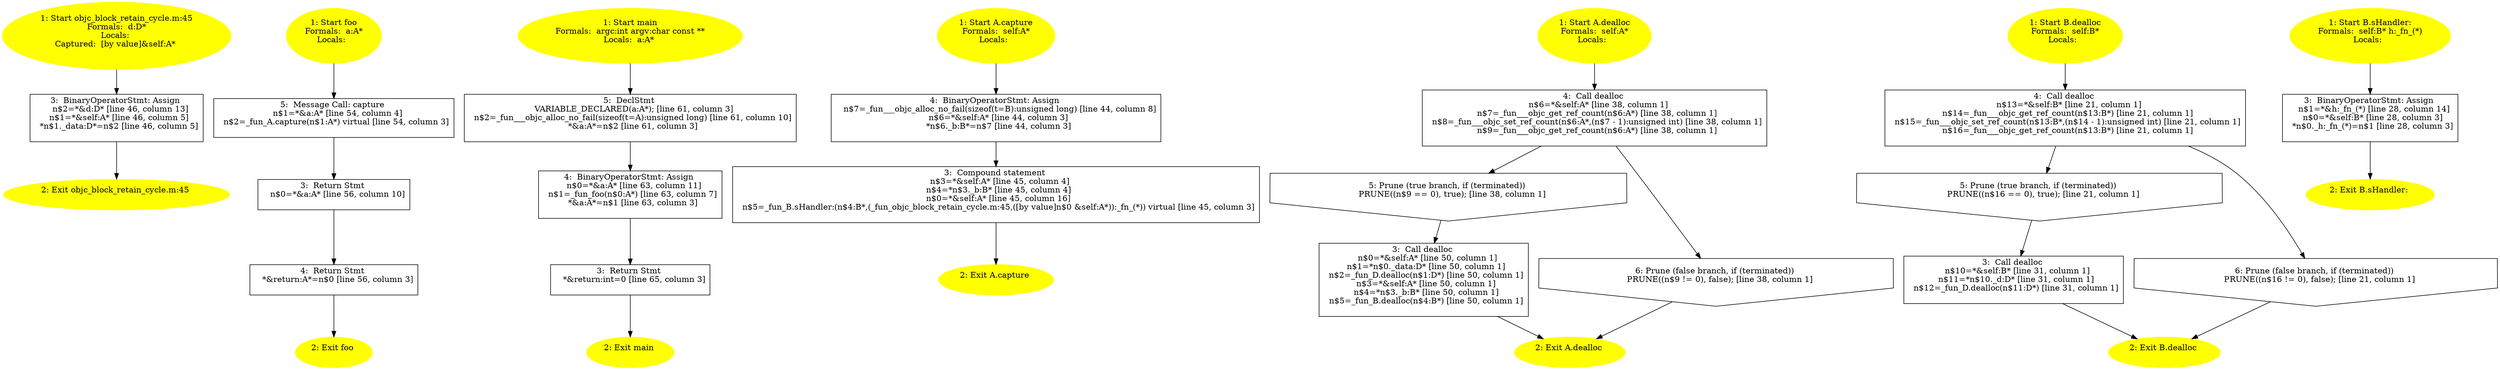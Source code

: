 /* @generated */
digraph cfg {
"objc_block_retain_cycle.m:45_226e.1528e2cfff3121fd_1" [label="1: Start objc_block_retain_cycle.m:45\nFormals:  d:D*\nLocals: \nCaptured:  [by value]&self:A* \n  " color=yellow style=filled]
	

	 "objc_block_retain_cycle.m:45_226e.1528e2cfff3121fd_1" -> "objc_block_retain_cycle.m:45_226e.1528e2cfff3121fd_3" ;
"objc_block_retain_cycle.m:45_226e.1528e2cfff3121fd_2" [label="2: Exit objc_block_retain_cycle.m:45 \n  " color=yellow style=filled]
	

"objc_block_retain_cycle.m:45_226e.1528e2cfff3121fd_3" [label="3:  BinaryOperatorStmt: Assign \n   n$2=*&d:D* [line 46, column 13]\n  n$1=*&self:A* [line 46, column 5]\n  *n$1._data:D*=n$2 [line 46, column 5]\n " shape="box"]
	

	 "objc_block_retain_cycle.m:45_226e.1528e2cfff3121fd_3" -> "objc_block_retain_cycle.m:45_226e.1528e2cfff3121fd_2" ;
"foo.acbd18db4cc2f85c_1" [label="1: Start foo\nFormals:  a:A*\nLocals:  \n  " color=yellow style=filled]
	

	 "foo.acbd18db4cc2f85c_1" -> "foo.acbd18db4cc2f85c_5" ;
"foo.acbd18db4cc2f85c_2" [label="2: Exit foo \n  " color=yellow style=filled]
	

"foo.acbd18db4cc2f85c_3" [label="3:  Return Stmt \n   n$0=*&a:A* [line 56, column 10]\n " shape="box"]
	

	 "foo.acbd18db4cc2f85c_3" -> "foo.acbd18db4cc2f85c_4" ;
"foo.acbd18db4cc2f85c_4" [label="4:  Return Stmt \n   *&return:A*=n$0 [line 56, column 3]\n " shape="box"]
	

	 "foo.acbd18db4cc2f85c_4" -> "foo.acbd18db4cc2f85c_2" ;
"foo.acbd18db4cc2f85c_5" [label="5:  Message Call: capture \n   n$1=*&a:A* [line 54, column 4]\n  n$2=_fun_A.capture(n$1:A*) virtual [line 54, column 3]\n " shape="box"]
	

	 "foo.acbd18db4cc2f85c_5" -> "foo.acbd18db4cc2f85c_3" ;
"main.fad58de7366495db_1" [label="1: Start main\nFormals:  argc:int argv:char const **\nLocals:  a:A* \n  " color=yellow style=filled]
	

	 "main.fad58de7366495db_1" -> "main.fad58de7366495db_5" ;
"main.fad58de7366495db_2" [label="2: Exit main \n  " color=yellow style=filled]
	

"main.fad58de7366495db_3" [label="3:  Return Stmt \n   *&return:int=0 [line 65, column 3]\n " shape="box"]
	

	 "main.fad58de7366495db_3" -> "main.fad58de7366495db_2" ;
"main.fad58de7366495db_4" [label="4:  BinaryOperatorStmt: Assign \n   n$0=*&a:A* [line 63, column 11]\n  n$1=_fun_foo(n$0:A*) [line 63, column 7]\n  *&a:A*=n$1 [line 63, column 3]\n " shape="box"]
	

	 "main.fad58de7366495db_4" -> "main.fad58de7366495db_3" ;
"main.fad58de7366495db_5" [label="5:  DeclStmt \n   VARIABLE_DECLARED(a:A*); [line 61, column 3]\n  n$2=_fun___objc_alloc_no_fail(sizeof(t=A):unsigned long) [line 61, column 10]\n  *&a:A*=n$2 [line 61, column 3]\n " shape="box"]
	

	 "main.fad58de7366495db_5" -> "main.fad58de7366495db_4" ;
"capture#A#[instance].ca0ec9307f9d5110_1" [label="1: Start A.capture\nFormals:  self:A*\nLocals:  \n  " color=yellow style=filled]
	

	 "capture#A#[instance].ca0ec9307f9d5110_1" -> "capture#A#[instance].ca0ec9307f9d5110_4" ;
"capture#A#[instance].ca0ec9307f9d5110_2" [label="2: Exit A.capture \n  " color=yellow style=filled]
	

"capture#A#[instance].ca0ec9307f9d5110_3" [label="3:  Compound statement \n   n$3=*&self:A* [line 45, column 4]\n  n$4=*n$3._b:B* [line 45, column 4]\n  n$0=*&self:A* [line 45, column 16]\n  n$5=_fun_B.sHandler:(n$4:B*,(_fun_objc_block_retain_cycle.m:45,([by value]n$0 &self:A*)):_fn_(*)) virtual [line 45, column 3]\n " shape="box"]
	

	 "capture#A#[instance].ca0ec9307f9d5110_3" -> "capture#A#[instance].ca0ec9307f9d5110_2" ;
"capture#A#[instance].ca0ec9307f9d5110_4" [label="4:  BinaryOperatorStmt: Assign \n   n$7=_fun___objc_alloc_no_fail(sizeof(t=B):unsigned long) [line 44, column 8]\n  n$6=*&self:A* [line 44, column 3]\n  *n$6._b:B*=n$7 [line 44, column 3]\n " shape="box"]
	

	 "capture#A#[instance].ca0ec9307f9d5110_4" -> "capture#A#[instance].ca0ec9307f9d5110_3" ;
"dealloc#A#[instance].cb1004dc8428c0dc_1" [label="1: Start A.dealloc\nFormals:  self:A*\nLocals:  \n  " color=yellow style=filled]
	

	 "dealloc#A#[instance].cb1004dc8428c0dc_1" -> "dealloc#A#[instance].cb1004dc8428c0dc_4" ;
"dealloc#A#[instance].cb1004dc8428c0dc_2" [label="2: Exit A.dealloc \n  " color=yellow style=filled]
	

"dealloc#A#[instance].cb1004dc8428c0dc_3" [label="3:  Call dealloc \n   n$0=*&self:A* [line 50, column 1]\n  n$1=*n$0._data:D* [line 50, column 1]\n  n$2=_fun_D.dealloc(n$1:D*) [line 50, column 1]\n  n$3=*&self:A* [line 50, column 1]\n  n$4=*n$3._b:B* [line 50, column 1]\n  n$5=_fun_B.dealloc(n$4:B*) [line 50, column 1]\n " shape="box"]
	

	 "dealloc#A#[instance].cb1004dc8428c0dc_3" -> "dealloc#A#[instance].cb1004dc8428c0dc_2" ;
"dealloc#A#[instance].cb1004dc8428c0dc_4" [label="4:  Call dealloc \n   n$6=*&self:A* [line 38, column 1]\n  n$7=_fun___objc_get_ref_count(n$6:A*) [line 38, column 1]\n  n$8=_fun___objc_set_ref_count(n$6:A*,(n$7 - 1):unsigned int) [line 38, column 1]\n  n$9=_fun___objc_get_ref_count(n$6:A*) [line 38, column 1]\n " shape="box"]
	

	 "dealloc#A#[instance].cb1004dc8428c0dc_4" -> "dealloc#A#[instance].cb1004dc8428c0dc_5" ;
	 "dealloc#A#[instance].cb1004dc8428c0dc_4" -> "dealloc#A#[instance].cb1004dc8428c0dc_6" ;
"dealloc#A#[instance].cb1004dc8428c0dc_5" [label="5: Prune (true branch, if (terminated)) \n   PRUNE((n$9 == 0), true); [line 38, column 1]\n " shape="invhouse"]
	

	 "dealloc#A#[instance].cb1004dc8428c0dc_5" -> "dealloc#A#[instance].cb1004dc8428c0dc_3" ;
"dealloc#A#[instance].cb1004dc8428c0dc_6" [label="6: Prune (false branch, if (terminated)) \n   PRUNE((n$9 != 0), false); [line 38, column 1]\n " shape="invhouse"]
	

	 "dealloc#A#[instance].cb1004dc8428c0dc_6" -> "dealloc#A#[instance].cb1004dc8428c0dc_2" ;
"dealloc#B#[instance].62d516b6d74de70c_1" [label="1: Start B.dealloc\nFormals:  self:B*\nLocals:  \n  " color=yellow style=filled]
	

	 "dealloc#B#[instance].62d516b6d74de70c_1" -> "dealloc#B#[instance].62d516b6d74de70c_4" ;
"dealloc#B#[instance].62d516b6d74de70c_2" [label="2: Exit B.dealloc \n  " color=yellow style=filled]
	

"dealloc#B#[instance].62d516b6d74de70c_3" [label="3:  Call dealloc \n   n$10=*&self:B* [line 31, column 1]\n  n$11=*n$10._d:D* [line 31, column 1]\n  n$12=_fun_D.dealloc(n$11:D*) [line 31, column 1]\n " shape="box"]
	

	 "dealloc#B#[instance].62d516b6d74de70c_3" -> "dealloc#B#[instance].62d516b6d74de70c_2" ;
"dealloc#B#[instance].62d516b6d74de70c_4" [label="4:  Call dealloc \n   n$13=*&self:B* [line 21, column 1]\n  n$14=_fun___objc_get_ref_count(n$13:B*) [line 21, column 1]\n  n$15=_fun___objc_set_ref_count(n$13:B*,(n$14 - 1):unsigned int) [line 21, column 1]\n  n$16=_fun___objc_get_ref_count(n$13:B*) [line 21, column 1]\n " shape="box"]
	

	 "dealloc#B#[instance].62d516b6d74de70c_4" -> "dealloc#B#[instance].62d516b6d74de70c_5" ;
	 "dealloc#B#[instance].62d516b6d74de70c_4" -> "dealloc#B#[instance].62d516b6d74de70c_6" ;
"dealloc#B#[instance].62d516b6d74de70c_5" [label="5: Prune (true branch, if (terminated)) \n   PRUNE((n$16 == 0), true); [line 21, column 1]\n " shape="invhouse"]
	

	 "dealloc#B#[instance].62d516b6d74de70c_5" -> "dealloc#B#[instance].62d516b6d74de70c_3" ;
"dealloc#B#[instance].62d516b6d74de70c_6" [label="6: Prune (false branch, if (terminated)) \n   PRUNE((n$16 != 0), false); [line 21, column 1]\n " shape="invhouse"]
	

	 "dealloc#B#[instance].62d516b6d74de70c_6" -> "dealloc#B#[instance].62d516b6d74de70c_2" ;
"sHandler:#B#[instance].2c9d8ca3b6059922_1" [label="1: Start B.sHandler:\nFormals:  self:B* h:_fn_(*)\nLocals:  \n  " color=yellow style=filled]
	

	 "sHandler:#B#[instance].2c9d8ca3b6059922_1" -> "sHandler:#B#[instance].2c9d8ca3b6059922_3" ;
"sHandler:#B#[instance].2c9d8ca3b6059922_2" [label="2: Exit B.sHandler: \n  " color=yellow style=filled]
	

"sHandler:#B#[instance].2c9d8ca3b6059922_3" [label="3:  BinaryOperatorStmt: Assign \n   n$1=*&h:_fn_(*) [line 28, column 14]\n  n$0=*&self:B* [line 28, column 3]\n  *n$0._h:_fn_(*)=n$1 [line 28, column 3]\n " shape="box"]
	

	 "sHandler:#B#[instance].2c9d8ca3b6059922_3" -> "sHandler:#B#[instance].2c9d8ca3b6059922_2" ;
}
